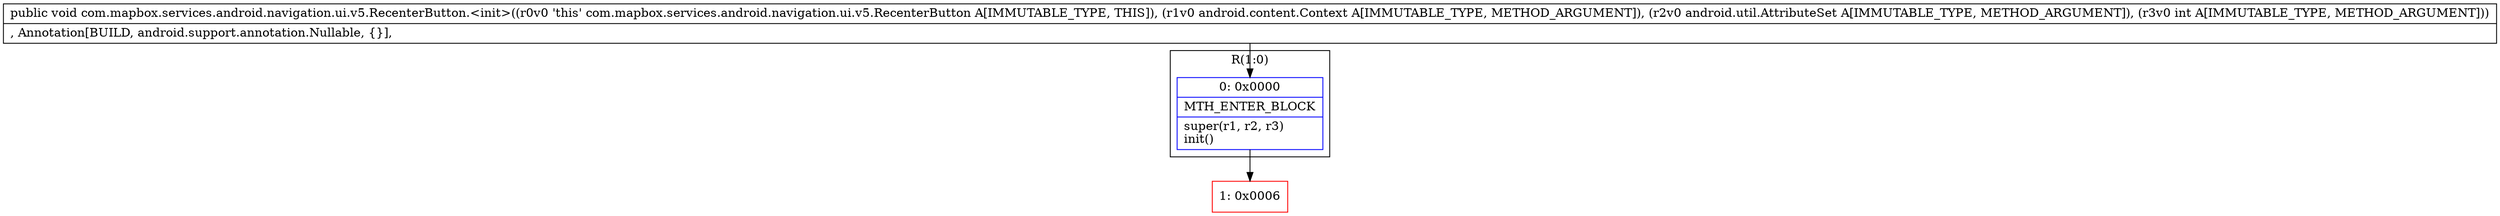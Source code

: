 digraph "CFG forcom.mapbox.services.android.navigation.ui.v5.RecenterButton.\<init\>(Landroid\/content\/Context;Landroid\/util\/AttributeSet;I)V" {
subgraph cluster_Region_267516030 {
label = "R(1:0)";
node [shape=record,color=blue];
Node_0 [shape=record,label="{0\:\ 0x0000|MTH_ENTER_BLOCK\l|super(r1, r2, r3)\linit()\l}"];
}
Node_1 [shape=record,color=red,label="{1\:\ 0x0006}"];
MethodNode[shape=record,label="{public void com.mapbox.services.android.navigation.ui.v5.RecenterButton.\<init\>((r0v0 'this' com.mapbox.services.android.navigation.ui.v5.RecenterButton A[IMMUTABLE_TYPE, THIS]), (r1v0 android.content.Context A[IMMUTABLE_TYPE, METHOD_ARGUMENT]), (r2v0 android.util.AttributeSet A[IMMUTABLE_TYPE, METHOD_ARGUMENT]), (r3v0 int A[IMMUTABLE_TYPE, METHOD_ARGUMENT]))  | , Annotation[BUILD, android.support.annotation.Nullable, \{\}], \l}"];
MethodNode -> Node_0;
Node_0 -> Node_1;
}

